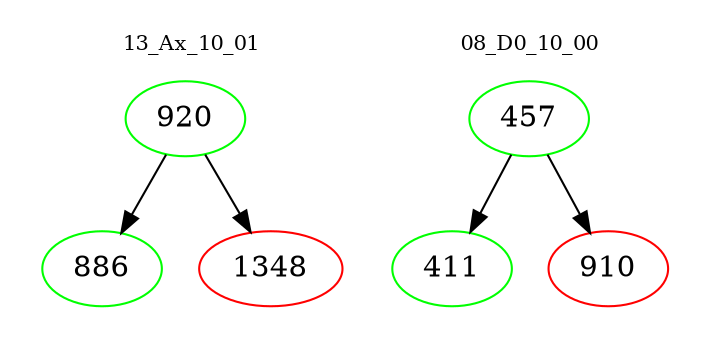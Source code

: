 digraph{
subgraph cluster_0 {
color = white
label = "13_Ax_10_01";
fontsize=10;
T0_920 [label="920", color="green"]
T0_920 -> T0_886 [color="black"]
T0_886 [label="886", color="green"]
T0_920 -> T0_1348 [color="black"]
T0_1348 [label="1348", color="red"]
}
subgraph cluster_1 {
color = white
label = "08_D0_10_00";
fontsize=10;
T1_457 [label="457", color="green"]
T1_457 -> T1_411 [color="black"]
T1_411 [label="411", color="green"]
T1_457 -> T1_910 [color="black"]
T1_910 [label="910", color="red"]
}
}
